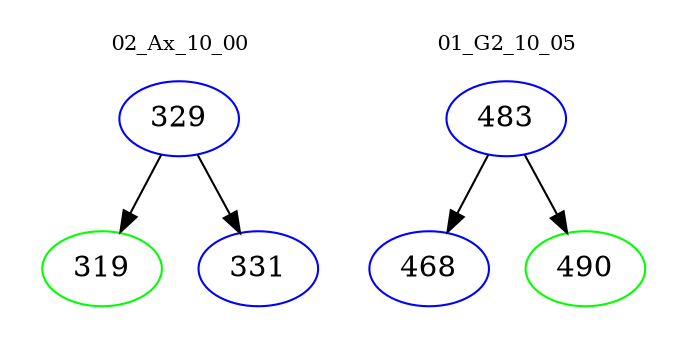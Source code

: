 digraph{
subgraph cluster_0 {
color = white
label = "02_Ax_10_00";
fontsize=10;
T0_329 [label="329", color="blue"]
T0_329 -> T0_319 [color="black"]
T0_319 [label="319", color="green"]
T0_329 -> T0_331 [color="black"]
T0_331 [label="331", color="blue"]
}
subgraph cluster_1 {
color = white
label = "01_G2_10_05";
fontsize=10;
T1_483 [label="483", color="blue"]
T1_483 -> T1_468 [color="black"]
T1_468 [label="468", color="blue"]
T1_483 -> T1_490 [color="black"]
T1_490 [label="490", color="green"]
}
}
